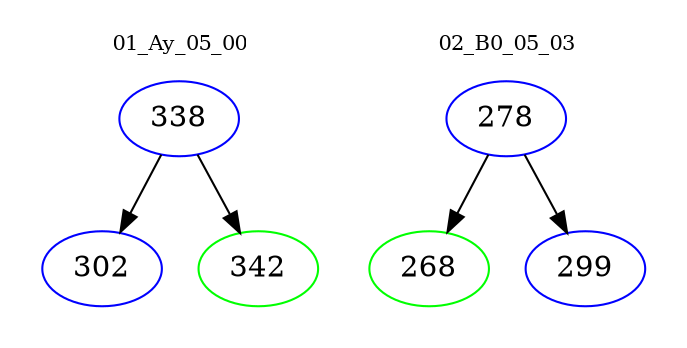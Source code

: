 digraph{
subgraph cluster_0 {
color = white
label = "01_Ay_05_00";
fontsize=10;
T0_338 [label="338", color="blue"]
T0_338 -> T0_302 [color="black"]
T0_302 [label="302", color="blue"]
T0_338 -> T0_342 [color="black"]
T0_342 [label="342", color="green"]
}
subgraph cluster_1 {
color = white
label = "02_B0_05_03";
fontsize=10;
T1_278 [label="278", color="blue"]
T1_278 -> T1_268 [color="black"]
T1_268 [label="268", color="green"]
T1_278 -> T1_299 [color="black"]
T1_299 [label="299", color="blue"]
}
}
